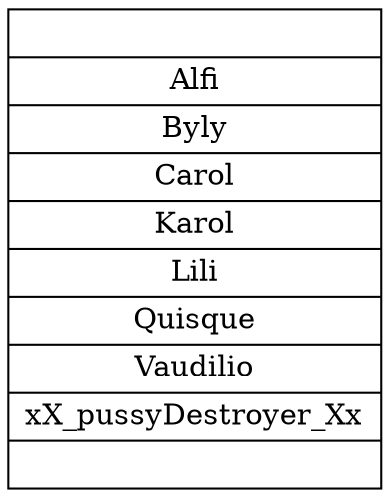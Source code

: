 digraph graficaInorden{ 
 linkdir=LR 
 arreglo[shape= record label= "{|Alfi|Byly|Carol|Karol|Lili|Quisque|Vaudilio|xX_pussyDestroyer_Xx|}"];
}
